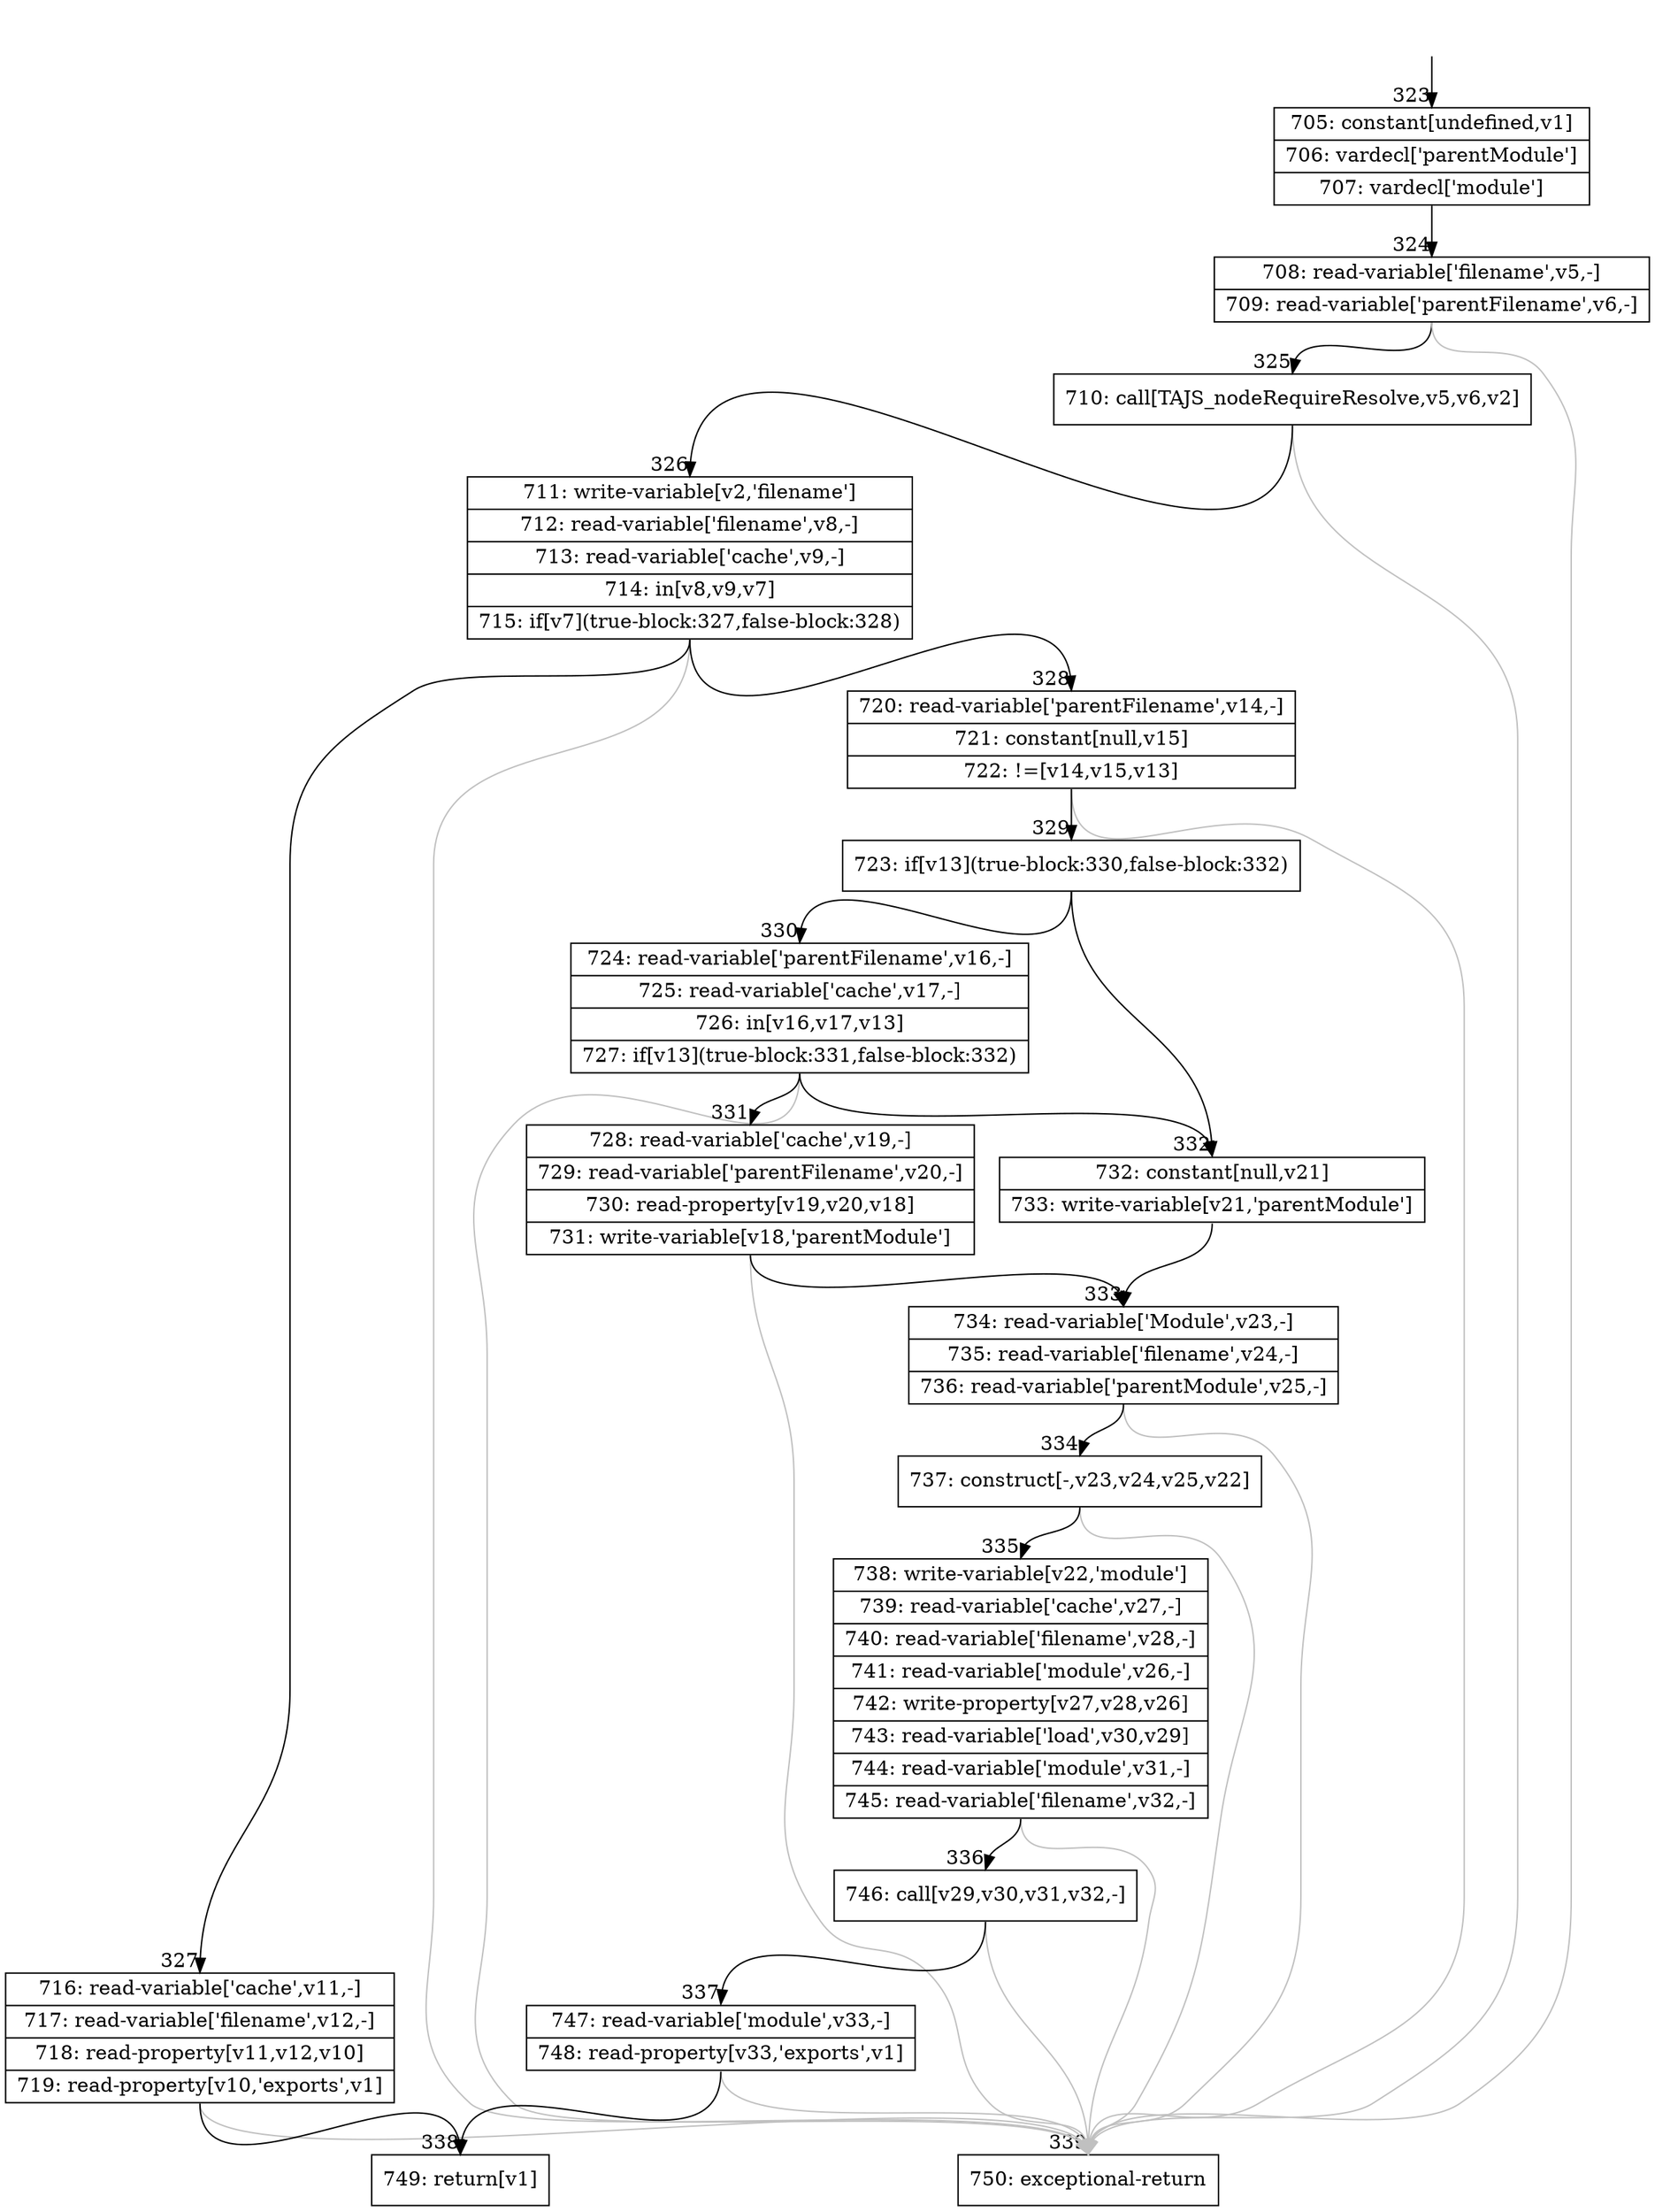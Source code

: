 digraph {
rankdir="TD"
BB_entry31[shape=none,label=""];
BB_entry31 -> BB323 [tailport=s, headport=n, headlabel="    323"]
BB323 [shape=record label="{705: constant[undefined,v1]|706: vardecl['parentModule']|707: vardecl['module']}" ] 
BB323 -> BB324 [tailport=s, headport=n, headlabel="      324"]
BB324 [shape=record label="{708: read-variable['filename',v5,-]|709: read-variable['parentFilename',v6,-]}" ] 
BB324 -> BB325 [tailport=s, headport=n, headlabel="      325"]
BB324 -> BB339 [tailport=s, headport=n, color=gray, headlabel="      339"]
BB325 [shape=record label="{710: call[TAJS_nodeRequireResolve,v5,v6,v2]}" ] 
BB325 -> BB326 [tailport=s, headport=n, headlabel="      326"]
BB325 -> BB339 [tailport=s, headport=n, color=gray]
BB326 [shape=record label="{711: write-variable[v2,'filename']|712: read-variable['filename',v8,-]|713: read-variable['cache',v9,-]|714: in[v8,v9,v7]|715: if[v7](true-block:327,false-block:328)}" ] 
BB326 -> BB327 [tailport=s, headport=n, headlabel="      327"]
BB326 -> BB328 [tailport=s, headport=n, headlabel="      328"]
BB326 -> BB339 [tailport=s, headport=n, color=gray]
BB327 [shape=record label="{716: read-variable['cache',v11,-]|717: read-variable['filename',v12,-]|718: read-property[v11,v12,v10]|719: read-property[v10,'exports',v1]}" ] 
BB327 -> BB338 [tailport=s, headport=n, headlabel="      338"]
BB327 -> BB339 [tailport=s, headport=n, color=gray]
BB328 [shape=record label="{720: read-variable['parentFilename',v14,-]|721: constant[null,v15]|722: !=[v14,v15,v13]}" ] 
BB328 -> BB329 [tailport=s, headport=n, headlabel="      329"]
BB328 -> BB339 [tailport=s, headport=n, color=gray]
BB329 [shape=record label="{723: if[v13](true-block:330,false-block:332)}" ] 
BB329 -> BB332 [tailport=s, headport=n, headlabel="      332"]
BB329 -> BB330 [tailport=s, headport=n, headlabel="      330"]
BB330 [shape=record label="{724: read-variable['parentFilename',v16,-]|725: read-variable['cache',v17,-]|726: in[v16,v17,v13]|727: if[v13](true-block:331,false-block:332)}" ] 
BB330 -> BB331 [tailport=s, headport=n, headlabel="      331"]
BB330 -> BB332 [tailport=s, headport=n]
BB330 -> BB339 [tailport=s, headport=n, color=gray]
BB331 [shape=record label="{728: read-variable['cache',v19,-]|729: read-variable['parentFilename',v20,-]|730: read-property[v19,v20,v18]|731: write-variable[v18,'parentModule']}" ] 
BB331 -> BB333 [tailport=s, headport=n, headlabel="      333"]
BB331 -> BB339 [tailport=s, headport=n, color=gray]
BB332 [shape=record label="{732: constant[null,v21]|733: write-variable[v21,'parentModule']}" ] 
BB332 -> BB333 [tailport=s, headport=n]
BB333 [shape=record label="{734: read-variable['Module',v23,-]|735: read-variable['filename',v24,-]|736: read-variable['parentModule',v25,-]}" ] 
BB333 -> BB334 [tailport=s, headport=n, headlabel="      334"]
BB333 -> BB339 [tailport=s, headport=n, color=gray]
BB334 [shape=record label="{737: construct[-,v23,v24,v25,v22]}" ] 
BB334 -> BB335 [tailport=s, headport=n, headlabel="      335"]
BB334 -> BB339 [tailport=s, headport=n, color=gray]
BB335 [shape=record label="{738: write-variable[v22,'module']|739: read-variable['cache',v27,-]|740: read-variable['filename',v28,-]|741: read-variable['module',v26,-]|742: write-property[v27,v28,v26]|743: read-variable['load',v30,v29]|744: read-variable['module',v31,-]|745: read-variable['filename',v32,-]}" ] 
BB335 -> BB336 [tailport=s, headport=n, headlabel="      336"]
BB335 -> BB339 [tailport=s, headport=n, color=gray]
BB336 [shape=record label="{746: call[v29,v30,v31,v32,-]}" ] 
BB336 -> BB337 [tailport=s, headport=n, headlabel="      337"]
BB336 -> BB339 [tailport=s, headport=n, color=gray]
BB337 [shape=record label="{747: read-variable['module',v33,-]|748: read-property[v33,'exports',v1]}" ] 
BB337 -> BB338 [tailport=s, headport=n]
BB337 -> BB339 [tailport=s, headport=n, color=gray]
BB338 [shape=record label="{749: return[v1]}" ] 
BB339 [shape=record label="{750: exceptional-return}" ] 
}
